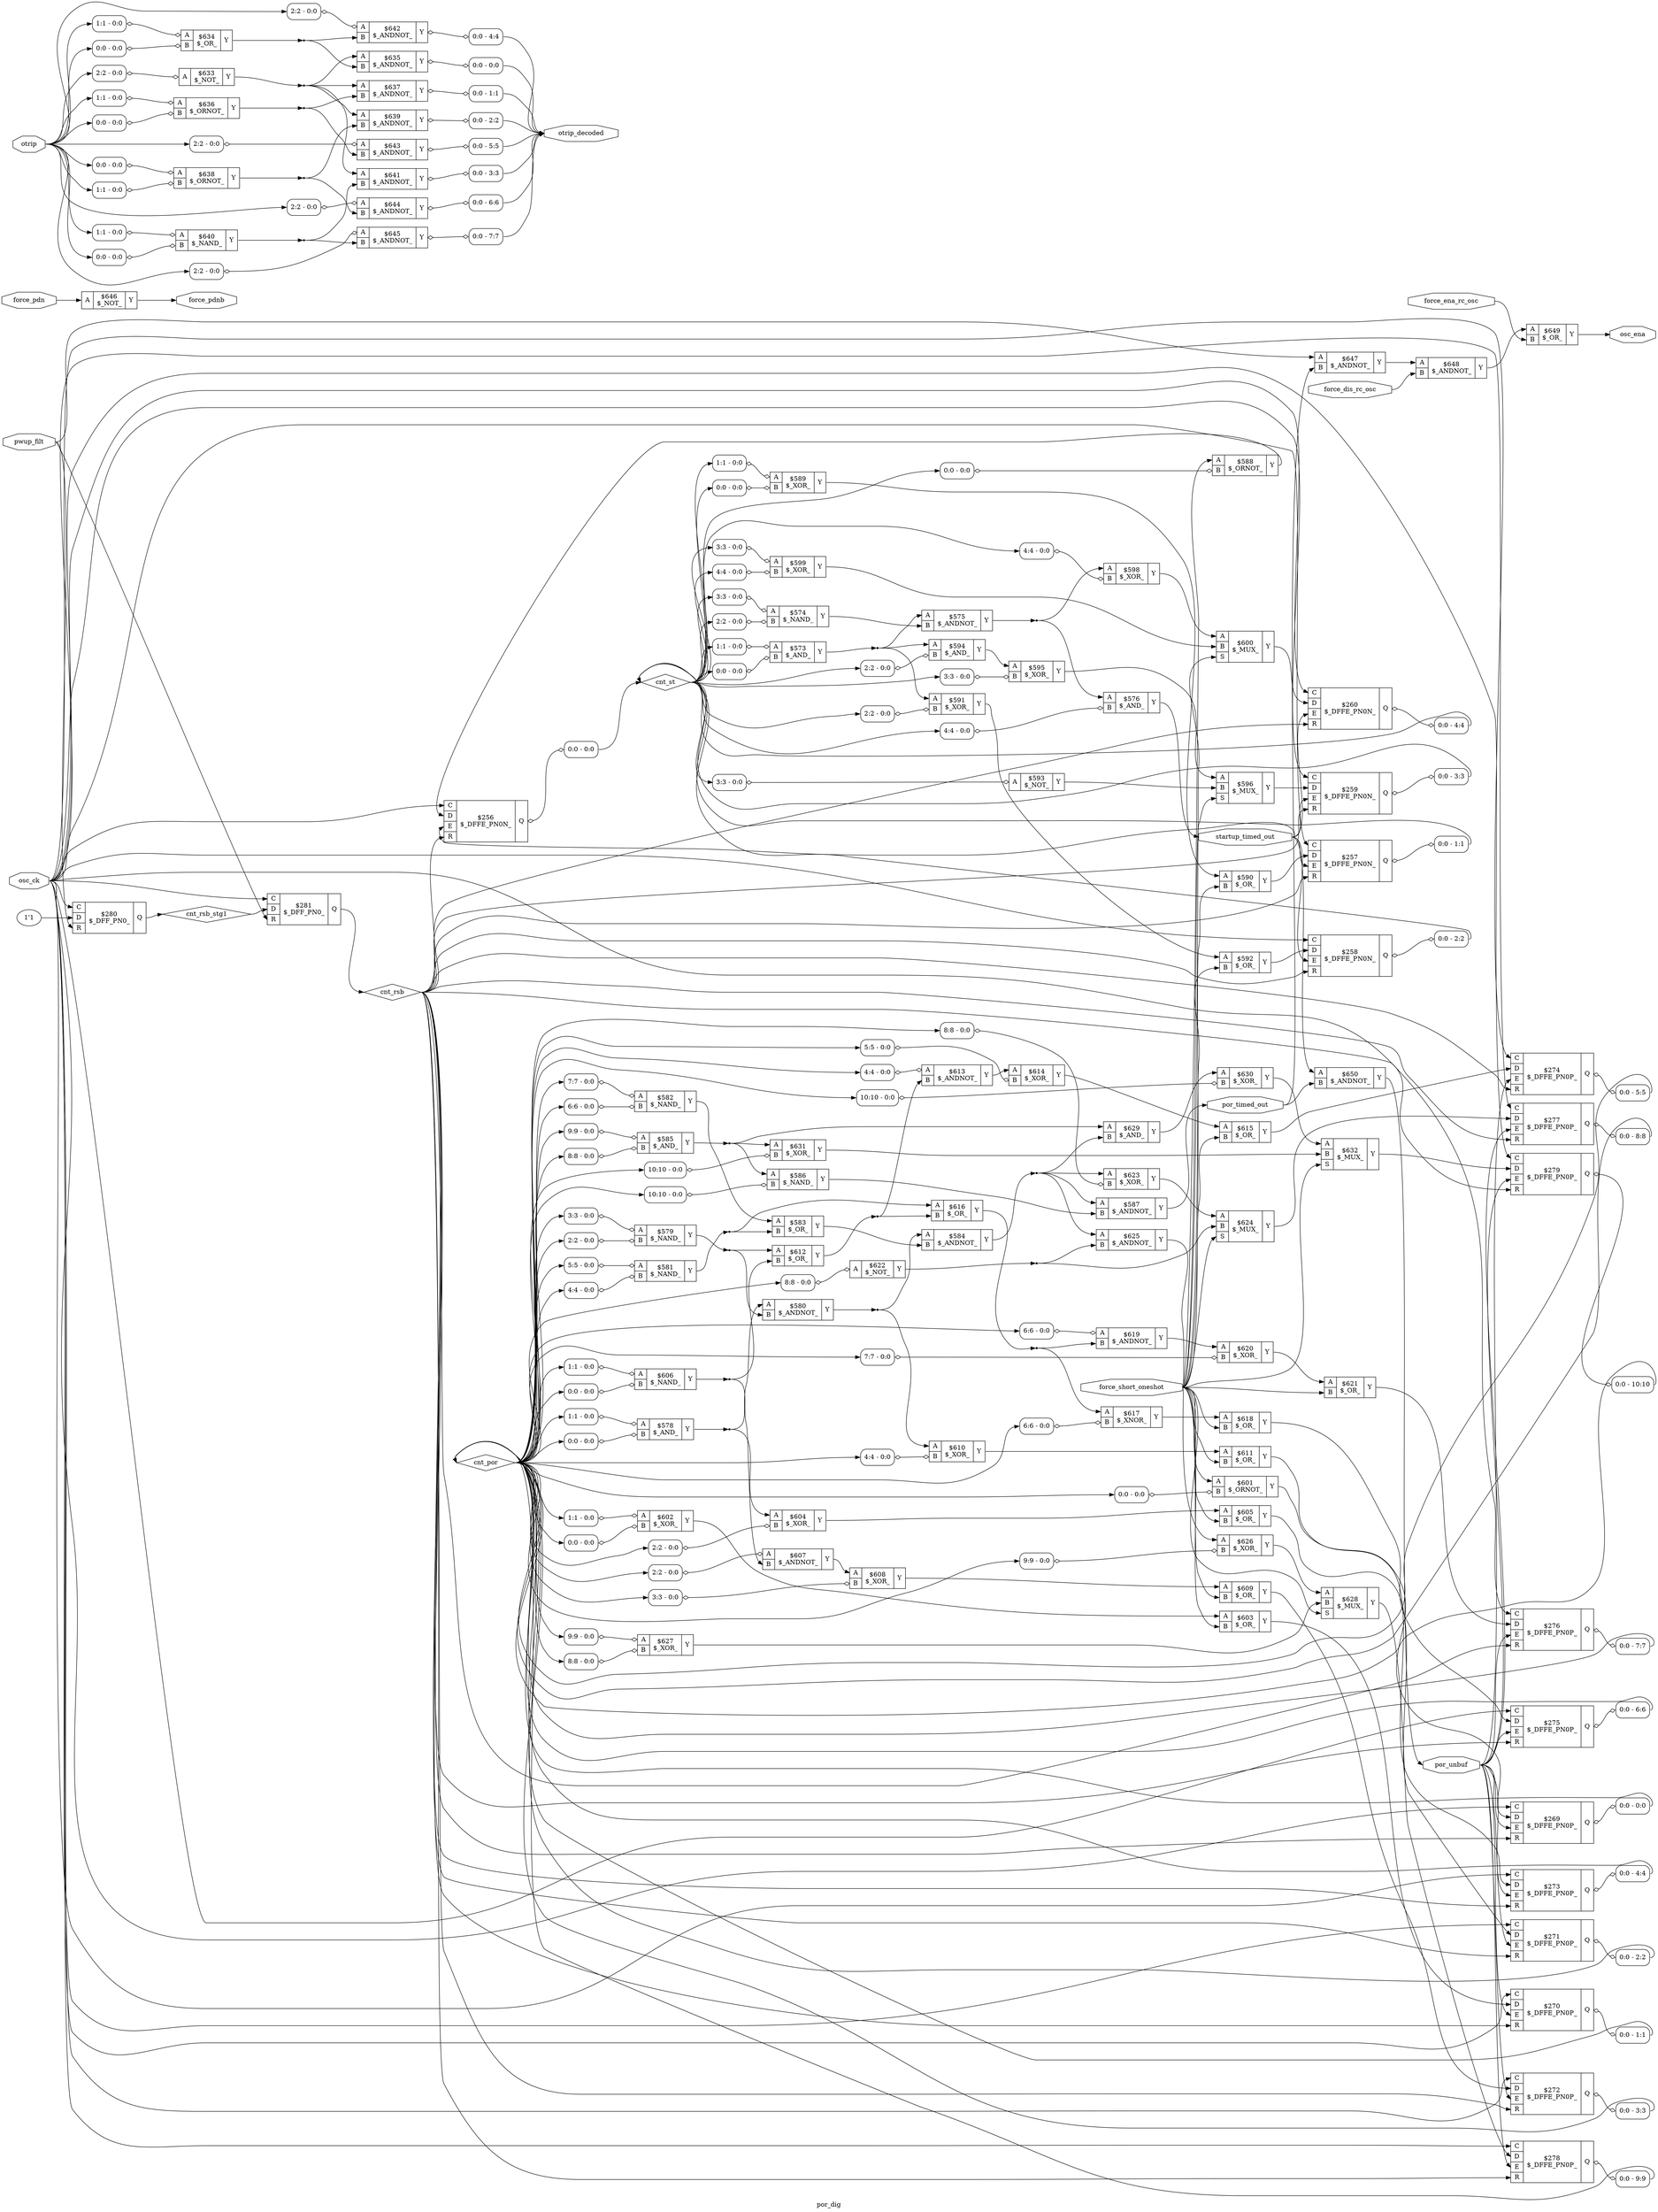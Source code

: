 digraph "por_dig" {
label="por_dig";
rankdir="LR";
remincross=true;
n64 [ shape=diamond, label="cnt_por", color="black", fontcolor="black" ];
n65 [ shape=diamond, label="cnt_rsb", color="black", fontcolor="black" ];
n66 [ shape=diamond, label="cnt_rsb_stg1", color="black", fontcolor="black" ];
n67 [ shape=diamond, label="cnt_st", color="black", fontcolor="black" ];
n68 [ shape=octagon, label="force_dis_rc_osc", color="black", fontcolor="black" ];
n69 [ shape=octagon, label="force_ena_rc_osc", color="black", fontcolor="black" ];
n70 [ shape=octagon, label="force_pdn", color="black", fontcolor="black" ];
n71 [ shape=octagon, label="force_pdnb", color="black", fontcolor="black" ];
n72 [ shape=octagon, label="force_short_oneshot", color="black", fontcolor="black" ];
n73 [ shape=octagon, label="osc_ck", color="black", fontcolor="black" ];
n74 [ shape=octagon, label="osc_ena", color="black", fontcolor="black" ];
n75 [ shape=octagon, label="otrip", color="black", fontcolor="black" ];
n76 [ shape=octagon, label="otrip_decoded", color="black", fontcolor="black" ];
n77 [ shape=octagon, label="por_timed_out", color="black", fontcolor="black" ];
n78 [ shape=octagon, label="por_unbuf", color="black", fontcolor="black" ];
n79 [ shape=octagon, label="pwup_filt", color="black", fontcolor="black" ];
n80 [ shape=octagon, label="startup_timed_out", color="black", fontcolor="black" ];
c84 [ shape=record, label="{{<p81> A|<p82> B}|$573\n$_AND_|{<p83> Y}}",  ];
x0 [ shape=record, style=rounded, label="<s0> 1:1 - 0:0 ", color="black", fontcolor="black" ];
x0:e -> c84:p81:w [arrowhead=odiamond, arrowtail=odiamond, dir=both, color="black", fontcolor="black", label=""];
x1 [ shape=record, style=rounded, label="<s0> 0:0 - 0:0 ", color="black", fontcolor="black" ];
x1:e -> c84:p82:w [arrowhead=odiamond, arrowtail=odiamond, dir=both, color="black", fontcolor="black", label=""];
c85 [ shape=record, label="{{<p81> A|<p82> B}|$574\n$_NAND_|{<p83> Y}}",  ];
x2 [ shape=record, style=rounded, label="<s0> 3:3 - 0:0 ", color="black", fontcolor="black" ];
x2:e -> c85:p81:w [arrowhead=odiamond, arrowtail=odiamond, dir=both, color="black", fontcolor="black", label=""];
x3 [ shape=record, style=rounded, label="<s0> 2:2 - 0:0 ", color="black", fontcolor="black" ];
x3:e -> c85:p82:w [arrowhead=odiamond, arrowtail=odiamond, dir=both, color="black", fontcolor="black", label=""];
c86 [ shape=record, label="{{<p81> A|<p82> B}|$575\n$_ANDNOT_|{<p83> Y}}",  ];
c87 [ shape=record, label="{{<p81> A|<p82> B}|$576\n$_AND_|{<p83> Y}}",  ];
x4 [ shape=record, style=rounded, label="<s0> 4:4 - 0:0 ", color="black", fontcolor="black" ];
x4:e -> c87:p82:w [arrowhead=odiamond, arrowtail=odiamond, dir=both, color="black", fontcolor="black", label=""];
c88 [ shape=record, label="{{<p81> A|<p82> B}|$578\n$_AND_|{<p83> Y}}",  ];
x5 [ shape=record, style=rounded, label="<s0> 1:1 - 0:0 ", color="black", fontcolor="black" ];
x5:e -> c88:p81:w [arrowhead=odiamond, arrowtail=odiamond, dir=both, color="black", fontcolor="black", label=""];
x6 [ shape=record, style=rounded, label="<s0> 0:0 - 0:0 ", color="black", fontcolor="black" ];
x6:e -> c88:p82:w [arrowhead=odiamond, arrowtail=odiamond, dir=both, color="black", fontcolor="black", label=""];
c89 [ shape=record, label="{{<p81> A|<p82> B}|$579\n$_NAND_|{<p83> Y}}",  ];
x7 [ shape=record, style=rounded, label="<s0> 3:3 - 0:0 ", color="black", fontcolor="black" ];
x7:e -> c89:p81:w [arrowhead=odiamond, arrowtail=odiamond, dir=both, color="black", fontcolor="black", label=""];
x8 [ shape=record, style=rounded, label="<s0> 2:2 - 0:0 ", color="black", fontcolor="black" ];
x8:e -> c89:p82:w [arrowhead=odiamond, arrowtail=odiamond, dir=both, color="black", fontcolor="black", label=""];
c90 [ shape=record, label="{{<p81> A|<p82> B}|$580\n$_ANDNOT_|{<p83> Y}}",  ];
c91 [ shape=record, label="{{<p81> A|<p82> B}|$581\n$_NAND_|{<p83> Y}}",  ];
x9 [ shape=record, style=rounded, label="<s0> 5:5 - 0:0 ", color="black", fontcolor="black" ];
x9:e -> c91:p81:w [arrowhead=odiamond, arrowtail=odiamond, dir=both, color="black", fontcolor="black", label=""];
x10 [ shape=record, style=rounded, label="<s0> 4:4 - 0:0 ", color="black", fontcolor="black" ];
x10:e -> c91:p82:w [arrowhead=odiamond, arrowtail=odiamond, dir=both, color="black", fontcolor="black", label=""];
c92 [ shape=record, label="{{<p81> A|<p82> B}|$582\n$_NAND_|{<p83> Y}}",  ];
x11 [ shape=record, style=rounded, label="<s0> 7:7 - 0:0 ", color="black", fontcolor="black" ];
x11:e -> c92:p81:w [arrowhead=odiamond, arrowtail=odiamond, dir=both, color="black", fontcolor="black", label=""];
x12 [ shape=record, style=rounded, label="<s0> 6:6 - 0:0 ", color="black", fontcolor="black" ];
x12:e -> c92:p82:w [arrowhead=odiamond, arrowtail=odiamond, dir=both, color="black", fontcolor="black", label=""];
c93 [ shape=record, label="{{<p81> A|<p82> B}|$583\n$_OR_|{<p83> Y}}",  ];
c94 [ shape=record, label="{{<p81> A|<p82> B}|$584\n$_ANDNOT_|{<p83> Y}}",  ];
c95 [ shape=record, label="{{<p81> A|<p82> B}|$585\n$_AND_|{<p83> Y}}",  ];
x13 [ shape=record, style=rounded, label="<s0> 9:9 - 0:0 ", color="black", fontcolor="black" ];
x13:e -> c95:p81:w [arrowhead=odiamond, arrowtail=odiamond, dir=both, color="black", fontcolor="black", label=""];
x14 [ shape=record, style=rounded, label="<s0> 8:8 - 0:0 ", color="black", fontcolor="black" ];
x14:e -> c95:p82:w [arrowhead=odiamond, arrowtail=odiamond, dir=both, color="black", fontcolor="black", label=""];
c96 [ shape=record, label="{{<p81> A|<p82> B}|$586\n$_NAND_|{<p83> Y}}",  ];
x15 [ shape=record, style=rounded, label="<s0> 10:10 - 0:0 ", color="black", fontcolor="black" ];
x15:e -> c96:p82:w [arrowhead=odiamond, arrowtail=odiamond, dir=both, color="black", fontcolor="black", label=""];
c97 [ shape=record, label="{{<p81> A|<p82> B}|$587\n$_ANDNOT_|{<p83> Y}}",  ];
c98 [ shape=record, label="{{<p81> A|<p82> B}|$588\n$_ORNOT_|{<p83> Y}}",  ];
x16 [ shape=record, style=rounded, label="<s0> 0:0 - 0:0 ", color="black", fontcolor="black" ];
x16:e -> c98:p82:w [arrowhead=odiamond, arrowtail=odiamond, dir=both, color="black", fontcolor="black", label=""];
c99 [ shape=record, label="{{<p81> A|<p82> B}|$589\n$_XOR_|{<p83> Y}}",  ];
x17 [ shape=record, style=rounded, label="<s0> 1:1 - 0:0 ", color="black", fontcolor="black" ];
x17:e -> c99:p81:w [arrowhead=odiamond, arrowtail=odiamond, dir=both, color="black", fontcolor="black", label=""];
x18 [ shape=record, style=rounded, label="<s0> 0:0 - 0:0 ", color="black", fontcolor="black" ];
x18:e -> c99:p82:w [arrowhead=odiamond, arrowtail=odiamond, dir=both, color="black", fontcolor="black", label=""];
c100 [ shape=record, label="{{<p81> A|<p82> B}|$590\n$_OR_|{<p83> Y}}",  ];
c101 [ shape=record, label="{{<p81> A|<p82> B}|$591\n$_XOR_|{<p83> Y}}",  ];
x19 [ shape=record, style=rounded, label="<s0> 2:2 - 0:0 ", color="black", fontcolor="black" ];
x19:e -> c101:p82:w [arrowhead=odiamond, arrowtail=odiamond, dir=both, color="black", fontcolor="black", label=""];
c102 [ shape=record, label="{{<p81> A|<p82> B}|$592\n$_OR_|{<p83> Y}}",  ];
c103 [ shape=record, label="{{<p81> A}|$593\n$_NOT_|{<p83> Y}}",  ];
x20 [ shape=record, style=rounded, label="<s0> 3:3 - 0:0 ", color="black", fontcolor="black" ];
x20:e -> c103:p81:w [arrowhead=odiamond, arrowtail=odiamond, dir=both, color="black", fontcolor="black", label=""];
c104 [ shape=record, label="{{<p81> A|<p82> B}|$594\n$_AND_|{<p83> Y}}",  ];
x21 [ shape=record, style=rounded, label="<s0> 2:2 - 0:0 ", color="black", fontcolor="black" ];
x21:e -> c104:p82:w [arrowhead=odiamond, arrowtail=odiamond, dir=both, color="black", fontcolor="black", label=""];
c105 [ shape=record, label="{{<p81> A|<p82> B}|$595\n$_XOR_|{<p83> Y}}",  ];
x22 [ shape=record, style=rounded, label="<s0> 3:3 - 0:0 ", color="black", fontcolor="black" ];
x22:e -> c105:p82:w [arrowhead=odiamond, arrowtail=odiamond, dir=both, color="black", fontcolor="black", label=""];
c107 [ shape=record, label="{{<p81> A|<p82> B|<p106> S}|$596\n$_MUX_|{<p83> Y}}",  ];
c108 [ shape=record, label="{{<p81> A|<p82> B}|$598\n$_XOR_|{<p83> Y}}",  ];
x23 [ shape=record, style=rounded, label="<s0> 4:4 - 0:0 ", color="black", fontcolor="black" ];
x23:e -> c108:p82:w [arrowhead=odiamond, arrowtail=odiamond, dir=both, color="black", fontcolor="black", label=""];
c109 [ shape=record, label="{{<p81> A|<p82> B}|$599\n$_XOR_|{<p83> Y}}",  ];
x24 [ shape=record, style=rounded, label="<s0> 3:3 - 0:0 ", color="black", fontcolor="black" ];
x24:e -> c109:p81:w [arrowhead=odiamond, arrowtail=odiamond, dir=both, color="black", fontcolor="black", label=""];
x25 [ shape=record, style=rounded, label="<s0> 4:4 - 0:0 ", color="black", fontcolor="black" ];
x25:e -> c109:p82:w [arrowhead=odiamond, arrowtail=odiamond, dir=both, color="black", fontcolor="black", label=""];
c110 [ shape=record, label="{{<p81> A|<p82> B|<p106> S}|$600\n$_MUX_|{<p83> Y}}",  ];
c111 [ shape=record, label="{{<p81> A|<p82> B}|$601\n$_ORNOT_|{<p83> Y}}",  ];
x26 [ shape=record, style=rounded, label="<s0> 0:0 - 0:0 ", color="black", fontcolor="black" ];
x26:e -> c111:p82:w [arrowhead=odiamond, arrowtail=odiamond, dir=both, color="black", fontcolor="black", label=""];
c112 [ shape=record, label="{{<p81> A|<p82> B}|$602\n$_XOR_|{<p83> Y}}",  ];
x27 [ shape=record, style=rounded, label="<s0> 1:1 - 0:0 ", color="black", fontcolor="black" ];
x27:e -> c112:p81:w [arrowhead=odiamond, arrowtail=odiamond, dir=both, color="black", fontcolor="black", label=""];
x28 [ shape=record, style=rounded, label="<s0> 0:0 - 0:0 ", color="black", fontcolor="black" ];
x28:e -> c112:p82:w [arrowhead=odiamond, arrowtail=odiamond, dir=both, color="black", fontcolor="black", label=""];
c113 [ shape=record, label="{{<p81> A|<p82> B}|$603\n$_OR_|{<p83> Y}}",  ];
c114 [ shape=record, label="{{<p81> A|<p82> B}|$604\n$_XOR_|{<p83> Y}}",  ];
x29 [ shape=record, style=rounded, label="<s0> 2:2 - 0:0 ", color="black", fontcolor="black" ];
x29:e -> c114:p82:w [arrowhead=odiamond, arrowtail=odiamond, dir=both, color="black", fontcolor="black", label=""];
c115 [ shape=record, label="{{<p81> A|<p82> B}|$605\n$_OR_|{<p83> Y}}",  ];
c116 [ shape=record, label="{{<p81> A|<p82> B}|$606\n$_NAND_|{<p83> Y}}",  ];
x30 [ shape=record, style=rounded, label="<s0> 1:1 - 0:0 ", color="black", fontcolor="black" ];
x30:e -> c116:p81:w [arrowhead=odiamond, arrowtail=odiamond, dir=both, color="black", fontcolor="black", label=""];
x31 [ shape=record, style=rounded, label="<s0> 0:0 - 0:0 ", color="black", fontcolor="black" ];
x31:e -> c116:p82:w [arrowhead=odiamond, arrowtail=odiamond, dir=both, color="black", fontcolor="black", label=""];
c117 [ shape=record, label="{{<p81> A|<p82> B}|$607\n$_ANDNOT_|{<p83> Y}}",  ];
x32 [ shape=record, style=rounded, label="<s0> 2:2 - 0:0 ", color="black", fontcolor="black" ];
x32:e -> c117:p81:w [arrowhead=odiamond, arrowtail=odiamond, dir=both, color="black", fontcolor="black", label=""];
c118 [ shape=record, label="{{<p81> A|<p82> B}|$608\n$_XOR_|{<p83> Y}}",  ];
x33 [ shape=record, style=rounded, label="<s0> 3:3 - 0:0 ", color="black", fontcolor="black" ];
x33:e -> c118:p82:w [arrowhead=odiamond, arrowtail=odiamond, dir=both, color="black", fontcolor="black", label=""];
c119 [ shape=record, label="{{<p81> A|<p82> B}|$609\n$_OR_|{<p83> Y}}",  ];
c120 [ shape=record, label="{{<p81> A|<p82> B}|$610\n$_XOR_|{<p83> Y}}",  ];
x34 [ shape=record, style=rounded, label="<s0> 4:4 - 0:0 ", color="black", fontcolor="black" ];
x34:e -> c120:p82:w [arrowhead=odiamond, arrowtail=odiamond, dir=both, color="black", fontcolor="black", label=""];
c121 [ shape=record, label="{{<p81> A|<p82> B}|$611\n$_OR_|{<p83> Y}}",  ];
c122 [ shape=record, label="{{<p81> A|<p82> B}|$612\n$_OR_|{<p83> Y}}",  ];
c123 [ shape=record, label="{{<p81> A|<p82> B}|$613\n$_ANDNOT_|{<p83> Y}}",  ];
x35 [ shape=record, style=rounded, label="<s0> 4:4 - 0:0 ", color="black", fontcolor="black" ];
x35:e -> c123:p81:w [arrowhead=odiamond, arrowtail=odiamond, dir=both, color="black", fontcolor="black", label=""];
c124 [ shape=record, label="{{<p81> A|<p82> B}|$614\n$_XOR_|{<p83> Y}}",  ];
x36 [ shape=record, style=rounded, label="<s0> 5:5 - 0:0 ", color="black", fontcolor="black" ];
x36:e -> c124:p82:w [arrowhead=odiamond, arrowtail=odiamond, dir=both, color="black", fontcolor="black", label=""];
c125 [ shape=record, label="{{<p81> A|<p82> B}|$615\n$_OR_|{<p83> Y}}",  ];
c126 [ shape=record, label="{{<p81> A|<p82> B}|$616\n$_OR_|{<p83> Y}}",  ];
c127 [ shape=record, label="{{<p81> A|<p82> B}|$617\n$_XNOR_|{<p83> Y}}",  ];
x37 [ shape=record, style=rounded, label="<s0> 6:6 - 0:0 ", color="black", fontcolor="black" ];
x37:e -> c127:p82:w [arrowhead=odiamond, arrowtail=odiamond, dir=both, color="black", fontcolor="black", label=""];
c128 [ shape=record, label="{{<p81> A|<p82> B}|$618\n$_OR_|{<p83> Y}}",  ];
c129 [ shape=record, label="{{<p81> A|<p82> B}|$619\n$_ANDNOT_|{<p83> Y}}",  ];
x38 [ shape=record, style=rounded, label="<s0> 6:6 - 0:0 ", color="black", fontcolor="black" ];
x38:e -> c129:p81:w [arrowhead=odiamond, arrowtail=odiamond, dir=both, color="black", fontcolor="black", label=""];
c130 [ shape=record, label="{{<p81> A|<p82> B}|$620\n$_XOR_|{<p83> Y}}",  ];
x39 [ shape=record, style=rounded, label="<s0> 7:7 - 0:0 ", color="black", fontcolor="black" ];
x39:e -> c130:p82:w [arrowhead=odiamond, arrowtail=odiamond, dir=both, color="black", fontcolor="black", label=""];
c131 [ shape=record, label="{{<p81> A|<p82> B}|$621\n$_OR_|{<p83> Y}}",  ];
c132 [ shape=record, label="{{<p81> A}|$622\n$_NOT_|{<p83> Y}}",  ];
x40 [ shape=record, style=rounded, label="<s0> 8:8 - 0:0 ", color="black", fontcolor="black" ];
x40:e -> c132:p81:w [arrowhead=odiamond, arrowtail=odiamond, dir=both, color="black", fontcolor="black", label=""];
c133 [ shape=record, label="{{<p81> A|<p82> B}|$623\n$_XOR_|{<p83> Y}}",  ];
x41 [ shape=record, style=rounded, label="<s0> 8:8 - 0:0 ", color="black", fontcolor="black" ];
x41:e -> c133:p82:w [arrowhead=odiamond, arrowtail=odiamond, dir=both, color="black", fontcolor="black", label=""];
c134 [ shape=record, label="{{<p81> A|<p82> B|<p106> S}|$624\n$_MUX_|{<p83> Y}}",  ];
c135 [ shape=record, label="{{<p81> A|<p82> B}|$625\n$_ANDNOT_|{<p83> Y}}",  ];
c136 [ shape=record, label="{{<p81> A|<p82> B}|$626\n$_XOR_|{<p83> Y}}",  ];
x42 [ shape=record, style=rounded, label="<s0> 9:9 - 0:0 ", color="black", fontcolor="black" ];
x42:e -> c136:p82:w [arrowhead=odiamond, arrowtail=odiamond, dir=both, color="black", fontcolor="black", label=""];
c137 [ shape=record, label="{{<p81> A|<p82> B}|$627\n$_XOR_|{<p83> Y}}",  ];
x43 [ shape=record, style=rounded, label="<s0> 9:9 - 0:0 ", color="black", fontcolor="black" ];
x43:e -> c137:p81:w [arrowhead=odiamond, arrowtail=odiamond, dir=both, color="black", fontcolor="black", label=""];
x44 [ shape=record, style=rounded, label="<s0> 8:8 - 0:0 ", color="black", fontcolor="black" ];
x44:e -> c137:p82:w [arrowhead=odiamond, arrowtail=odiamond, dir=both, color="black", fontcolor="black", label=""];
c138 [ shape=record, label="{{<p81> A|<p82> B|<p106> S}|$628\n$_MUX_|{<p83> Y}}",  ];
c139 [ shape=record, label="{{<p81> A|<p82> B}|$629\n$_AND_|{<p83> Y}}",  ];
c140 [ shape=record, label="{{<p81> A|<p82> B}|$630\n$_XOR_|{<p83> Y}}",  ];
x45 [ shape=record, style=rounded, label="<s0> 10:10 - 0:0 ", color="black", fontcolor="black" ];
x45:e -> c140:p82:w [arrowhead=odiamond, arrowtail=odiamond, dir=both, color="black", fontcolor="black", label=""];
c141 [ shape=record, label="{{<p81> A|<p82> B}|$631\n$_XOR_|{<p83> Y}}",  ];
x46 [ shape=record, style=rounded, label="<s0> 10:10 - 0:0 ", color="black", fontcolor="black" ];
x46:e -> c141:p82:w [arrowhead=odiamond, arrowtail=odiamond, dir=both, color="black", fontcolor="black", label=""];
c142 [ shape=record, label="{{<p81> A|<p82> B|<p106> S}|$632\n$_MUX_|{<p83> Y}}",  ];
c143 [ shape=record, label="{{<p81> A}|$633\n$_NOT_|{<p83> Y}}",  ];
x47 [ shape=record, style=rounded, label="<s0> 2:2 - 0:0 ", color="black", fontcolor="black" ];
x47:e -> c143:p81:w [arrowhead=odiamond, arrowtail=odiamond, dir=both, color="black", fontcolor="black", label=""];
c144 [ shape=record, label="{{<p81> A|<p82> B}|$634\n$_OR_|{<p83> Y}}",  ];
x48 [ shape=record, style=rounded, label="<s0> 1:1 - 0:0 ", color="black", fontcolor="black" ];
x48:e -> c144:p81:w [arrowhead=odiamond, arrowtail=odiamond, dir=both, color="black", fontcolor="black", label=""];
x49 [ shape=record, style=rounded, label="<s0> 0:0 - 0:0 ", color="black", fontcolor="black" ];
x49:e -> c144:p82:w [arrowhead=odiamond, arrowtail=odiamond, dir=both, color="black", fontcolor="black", label=""];
c145 [ shape=record, label="{{<p81> A|<p82> B}|$635\n$_ANDNOT_|{<p83> Y}}",  ];
x50 [ shape=record, style=rounded, label="<s0> 0:0 - 0:0 ", color="black", fontcolor="black" ];
c145:p83:e -> x50:w [arrowhead=odiamond, arrowtail=odiamond, dir=both, color="black", fontcolor="black", label=""];
c146 [ shape=record, label="{{<p81> A|<p82> B}|$636\n$_ORNOT_|{<p83> Y}}",  ];
x51 [ shape=record, style=rounded, label="<s0> 1:1 - 0:0 ", color="black", fontcolor="black" ];
x51:e -> c146:p81:w [arrowhead=odiamond, arrowtail=odiamond, dir=both, color="black", fontcolor="black", label=""];
x52 [ shape=record, style=rounded, label="<s0> 0:0 - 0:0 ", color="black", fontcolor="black" ];
x52:e -> c146:p82:w [arrowhead=odiamond, arrowtail=odiamond, dir=both, color="black", fontcolor="black", label=""];
c147 [ shape=record, label="{{<p81> A|<p82> B}|$637\n$_ANDNOT_|{<p83> Y}}",  ];
x53 [ shape=record, style=rounded, label="<s0> 0:0 - 1:1 ", color="black", fontcolor="black" ];
c147:p83:e -> x53:w [arrowhead=odiamond, arrowtail=odiamond, dir=both, color="black", fontcolor="black", label=""];
c148 [ shape=record, label="{{<p81> A|<p82> B}|$638\n$_ORNOT_|{<p83> Y}}",  ];
x54 [ shape=record, style=rounded, label="<s0> 0:0 - 0:0 ", color="black", fontcolor="black" ];
x54:e -> c148:p81:w [arrowhead=odiamond, arrowtail=odiamond, dir=both, color="black", fontcolor="black", label=""];
x55 [ shape=record, style=rounded, label="<s0> 1:1 - 0:0 ", color="black", fontcolor="black" ];
x55:e -> c148:p82:w [arrowhead=odiamond, arrowtail=odiamond, dir=both, color="black", fontcolor="black", label=""];
c149 [ shape=record, label="{{<p81> A|<p82> B}|$639\n$_ANDNOT_|{<p83> Y}}",  ];
x56 [ shape=record, style=rounded, label="<s0> 0:0 - 2:2 ", color="black", fontcolor="black" ];
c149:p83:e -> x56:w [arrowhead=odiamond, arrowtail=odiamond, dir=both, color="black", fontcolor="black", label=""];
c150 [ shape=record, label="{{<p81> A|<p82> B}|$640\n$_NAND_|{<p83> Y}}",  ];
x57 [ shape=record, style=rounded, label="<s0> 1:1 - 0:0 ", color="black", fontcolor="black" ];
x57:e -> c150:p81:w [arrowhead=odiamond, arrowtail=odiamond, dir=both, color="black", fontcolor="black", label=""];
x58 [ shape=record, style=rounded, label="<s0> 0:0 - 0:0 ", color="black", fontcolor="black" ];
x58:e -> c150:p82:w [arrowhead=odiamond, arrowtail=odiamond, dir=both, color="black", fontcolor="black", label=""];
c151 [ shape=record, label="{{<p81> A|<p82> B}|$641\n$_ANDNOT_|{<p83> Y}}",  ];
x59 [ shape=record, style=rounded, label="<s0> 0:0 - 3:3 ", color="black", fontcolor="black" ];
c151:p83:e -> x59:w [arrowhead=odiamond, arrowtail=odiamond, dir=both, color="black", fontcolor="black", label=""];
c152 [ shape=record, label="{{<p81> A|<p82> B}|$642\n$_ANDNOT_|{<p83> Y}}",  ];
x60 [ shape=record, style=rounded, label="<s0> 2:2 - 0:0 ", color="black", fontcolor="black" ];
x60:e -> c152:p81:w [arrowhead=odiamond, arrowtail=odiamond, dir=both, color="black", fontcolor="black", label=""];
x61 [ shape=record, style=rounded, label="<s0> 0:0 - 4:4 ", color="black", fontcolor="black" ];
c152:p83:e -> x61:w [arrowhead=odiamond, arrowtail=odiamond, dir=both, color="black", fontcolor="black", label=""];
c153 [ shape=record, label="{{<p81> A|<p82> B}|$643\n$_ANDNOT_|{<p83> Y}}",  ];
x62 [ shape=record, style=rounded, label="<s0> 2:2 - 0:0 ", color="black", fontcolor="black" ];
x62:e -> c153:p81:w [arrowhead=odiamond, arrowtail=odiamond, dir=both, color="black", fontcolor="black", label=""];
x63 [ shape=record, style=rounded, label="<s0> 0:0 - 5:5 ", color="black", fontcolor="black" ];
c153:p83:e -> x63:w [arrowhead=odiamond, arrowtail=odiamond, dir=both, color="black", fontcolor="black", label=""];
c154 [ shape=record, label="{{<p81> A|<p82> B}|$644\n$_ANDNOT_|{<p83> Y}}",  ];
x64 [ shape=record, style=rounded, label="<s0> 2:2 - 0:0 ", color="black", fontcolor="black" ];
x64:e -> c154:p81:w [arrowhead=odiamond, arrowtail=odiamond, dir=both, color="black", fontcolor="black", label=""];
x65 [ shape=record, style=rounded, label="<s0> 0:0 - 6:6 ", color="black", fontcolor="black" ];
c154:p83:e -> x65:w [arrowhead=odiamond, arrowtail=odiamond, dir=both, color="black", fontcolor="black", label=""];
c155 [ shape=record, label="{{<p81> A|<p82> B}|$645\n$_ANDNOT_|{<p83> Y}}",  ];
x66 [ shape=record, style=rounded, label="<s0> 2:2 - 0:0 ", color="black", fontcolor="black" ];
x66:e -> c155:p81:w [arrowhead=odiamond, arrowtail=odiamond, dir=both, color="black", fontcolor="black", label=""];
x67 [ shape=record, style=rounded, label="<s0> 0:0 - 7:7 ", color="black", fontcolor="black" ];
c155:p83:e -> x67:w [arrowhead=odiamond, arrowtail=odiamond, dir=both, color="black", fontcolor="black", label=""];
c156 [ shape=record, label="{{<p81> A}|$646\n$_NOT_|{<p83> Y}}",  ];
c157 [ shape=record, label="{{<p81> A|<p82> B}|$647\n$_ANDNOT_|{<p83> Y}}",  ];
c158 [ shape=record, label="{{<p81> A|<p82> B}|$648\n$_ANDNOT_|{<p83> Y}}",  ];
c159 [ shape=record, label="{{<p81> A|<p82> B}|$649\n$_OR_|{<p83> Y}}",  ];
c160 [ shape=record, label="{{<p81> A|<p82> B}|$650\n$_ANDNOT_|{<p83> Y}}",  ];
c166 [ shape=record, label="{{<p161> C|<p162> D|<p163> E|<p164> R}|$256\n$_DFFE_PN0N_|{<p165> Q}}",  ];
x68 [ shape=record, style=rounded, label="<s0> 0:0 - 0:0 ", color="black", fontcolor="black" ];
c166:p165:e -> x68:w [arrowhead=odiamond, arrowtail=odiamond, dir=both, color="black", fontcolor="black", label=""];
c167 [ shape=record, label="{{<p161> C|<p162> D|<p163> E|<p164> R}|$257\n$_DFFE_PN0N_|{<p165> Q}}",  ];
x69 [ shape=record, style=rounded, label="<s0> 0:0 - 1:1 ", color="black", fontcolor="black" ];
c167:p165:e -> x69:w [arrowhead=odiamond, arrowtail=odiamond, dir=both, color="black", fontcolor="black", label=""];
c168 [ shape=record, label="{{<p161> C|<p162> D|<p163> E|<p164> R}|$258\n$_DFFE_PN0N_|{<p165> Q}}",  ];
x70 [ shape=record, style=rounded, label="<s0> 0:0 - 2:2 ", color="black", fontcolor="black" ];
c168:p165:e -> x70:w [arrowhead=odiamond, arrowtail=odiamond, dir=both, color="black", fontcolor="black", label=""];
c169 [ shape=record, label="{{<p161> C|<p162> D|<p163> E|<p164> R}|$259\n$_DFFE_PN0N_|{<p165> Q}}",  ];
x71 [ shape=record, style=rounded, label="<s0> 0:0 - 3:3 ", color="black", fontcolor="black" ];
c169:p165:e -> x71:w [arrowhead=odiamond, arrowtail=odiamond, dir=both, color="black", fontcolor="black", label=""];
c170 [ shape=record, label="{{<p161> C|<p162> D|<p163> E|<p164> R}|$260\n$_DFFE_PN0N_|{<p165> Q}}",  ];
x72 [ shape=record, style=rounded, label="<s0> 0:0 - 4:4 ", color="black", fontcolor="black" ];
c170:p165:e -> x72:w [arrowhead=odiamond, arrowtail=odiamond, dir=both, color="black", fontcolor="black", label=""];
c171 [ shape=record, label="{{<p161> C|<p162> D|<p163> E|<p164> R}|$269\n$_DFFE_PN0P_|{<p165> Q}}",  ];
x73 [ shape=record, style=rounded, label="<s0> 0:0 - 0:0 ", color="black", fontcolor="black" ];
c171:p165:e -> x73:w [arrowhead=odiamond, arrowtail=odiamond, dir=both, color="black", fontcolor="black", label=""];
c172 [ shape=record, label="{{<p161> C|<p162> D|<p163> E|<p164> R}|$270\n$_DFFE_PN0P_|{<p165> Q}}",  ];
x74 [ shape=record, style=rounded, label="<s0> 0:0 - 1:1 ", color="black", fontcolor="black" ];
c172:p165:e -> x74:w [arrowhead=odiamond, arrowtail=odiamond, dir=both, color="black", fontcolor="black", label=""];
c173 [ shape=record, label="{{<p161> C|<p162> D|<p163> E|<p164> R}|$271\n$_DFFE_PN0P_|{<p165> Q}}",  ];
x75 [ shape=record, style=rounded, label="<s0> 0:0 - 2:2 ", color="black", fontcolor="black" ];
c173:p165:e -> x75:w [arrowhead=odiamond, arrowtail=odiamond, dir=both, color="black", fontcolor="black", label=""];
c174 [ shape=record, label="{{<p161> C|<p162> D|<p163> E|<p164> R}|$272\n$_DFFE_PN0P_|{<p165> Q}}",  ];
x76 [ shape=record, style=rounded, label="<s0> 0:0 - 3:3 ", color="black", fontcolor="black" ];
c174:p165:e -> x76:w [arrowhead=odiamond, arrowtail=odiamond, dir=both, color="black", fontcolor="black", label=""];
c175 [ shape=record, label="{{<p161> C|<p162> D|<p163> E|<p164> R}|$273\n$_DFFE_PN0P_|{<p165> Q}}",  ];
x77 [ shape=record, style=rounded, label="<s0> 0:0 - 4:4 ", color="black", fontcolor="black" ];
c175:p165:e -> x77:w [arrowhead=odiamond, arrowtail=odiamond, dir=both, color="black", fontcolor="black", label=""];
c176 [ shape=record, label="{{<p161> C|<p162> D|<p163> E|<p164> R}|$274\n$_DFFE_PN0P_|{<p165> Q}}",  ];
x78 [ shape=record, style=rounded, label="<s0> 0:0 - 5:5 ", color="black", fontcolor="black" ];
c176:p165:e -> x78:w [arrowhead=odiamond, arrowtail=odiamond, dir=both, color="black", fontcolor="black", label=""];
c177 [ shape=record, label="{{<p161> C|<p162> D|<p163> E|<p164> R}|$275\n$_DFFE_PN0P_|{<p165> Q}}",  ];
x79 [ shape=record, style=rounded, label="<s0> 0:0 - 6:6 ", color="black", fontcolor="black" ];
c177:p165:e -> x79:w [arrowhead=odiamond, arrowtail=odiamond, dir=both, color="black", fontcolor="black", label=""];
c178 [ shape=record, label="{{<p161> C|<p162> D|<p163> E|<p164> R}|$276\n$_DFFE_PN0P_|{<p165> Q}}",  ];
x80 [ shape=record, style=rounded, label="<s0> 0:0 - 7:7 ", color="black", fontcolor="black" ];
c178:p165:e -> x80:w [arrowhead=odiamond, arrowtail=odiamond, dir=both, color="black", fontcolor="black", label=""];
c179 [ shape=record, label="{{<p161> C|<p162> D|<p163> E|<p164> R}|$277\n$_DFFE_PN0P_|{<p165> Q}}",  ];
x81 [ shape=record, style=rounded, label="<s0> 0:0 - 8:8 ", color="black", fontcolor="black" ];
c179:p165:e -> x81:w [arrowhead=odiamond, arrowtail=odiamond, dir=both, color="black", fontcolor="black", label=""];
c180 [ shape=record, label="{{<p161> C|<p162> D|<p163> E|<p164> R}|$278\n$_DFFE_PN0P_|{<p165> Q}}",  ];
x82 [ shape=record, style=rounded, label="<s0> 0:0 - 9:9 ", color="black", fontcolor="black" ];
c180:p165:e -> x82:w [arrowhead=odiamond, arrowtail=odiamond, dir=both, color="black", fontcolor="black", label=""];
c181 [ shape=record, label="{{<p161> C|<p162> D|<p163> E|<p164> R}|$279\n$_DFFE_PN0P_|{<p165> Q}}",  ];
x83 [ shape=record, style=rounded, label="<s0> 0:0 - 10:10 ", color="black", fontcolor="black" ];
c181:p165:e -> x83:w [arrowhead=odiamond, arrowtail=odiamond, dir=both, color="black", fontcolor="black", label=""];
v84 [ label="1'1" ];
c182 [ shape=record, label="{{<p161> C|<p162> D|<p164> R}|$280\n$_DFF_PN0_|{<p165> Q}}",  ];
c183 [ shape=record, label="{{<p161> C|<p162> D|<p164> R}|$281\n$_DFF_PN0_|{<p165> Q}}",  ];
c111:p83:e -> c171:p162:w [color="black", fontcolor="black", label=""];
c134:p83:e -> c179:p162:w [color="black", fontcolor="black", label=""];
c138:p83:e -> c180:p162:w [color="black", fontcolor="black", label=""];
c129:p83:e -> c130:p81:w [color="black", fontcolor="black", label=""];
c130:p83:e -> c131:p81:w [color="black", fontcolor="black", label=""];
n14 [ shape=point ];
c132:p83:e -> n14:w [color="black", fontcolor="black", label=""];
n14:e -> c134:p82:w [color="black", fontcolor="black", label=""];
n14:e -> c135:p82:w [color="black", fontcolor="black", label=""];
c133:p83:e -> c134:p81:w [color="black", fontcolor="black", label=""];
c135:p83:e -> c136:p81:w [color="black", fontcolor="black", label=""];
c136:p83:e -> c138:p81:w [color="black", fontcolor="black", label=""];
c137:p83:e -> c138:p82:w [color="black", fontcolor="black", label=""];
c139:p83:e -> c140:p81:w [color="black", fontcolor="black", label=""];
c142:p83:e -> c181:p162:w [color="black", fontcolor="black", label=""];
c140:p83:e -> c142:p81:w [color="black", fontcolor="black", label=""];
c141:p83:e -> c142:p82:w [color="black", fontcolor="black", label=""];
n22 [ shape=point ];
c143:p83:e -> n22:w [color="black", fontcolor="black", label=""];
n22:e -> c145:p81:w [color="black", fontcolor="black", label=""];
n22:e -> c147:p81:w [color="black", fontcolor="black", label=""];
n22:e -> c149:p81:w [color="black", fontcolor="black", label=""];
n22:e -> c151:p81:w [color="black", fontcolor="black", label=""];
n23 [ shape=point ];
c144:p83:e -> n23:w [color="black", fontcolor="black", label=""];
n23:e -> c145:p82:w [color="black", fontcolor="black", label=""];
n23:e -> c152:p82:w [color="black", fontcolor="black", label=""];
n24 [ shape=point ];
c146:p83:e -> n24:w [color="black", fontcolor="black", label=""];
n24:e -> c147:p82:w [color="black", fontcolor="black", label=""];
n24:e -> c153:p82:w [color="black", fontcolor="black", label=""];
n25 [ shape=point ];
c148:p83:e -> n25:w [color="black", fontcolor="black", label=""];
n25:e -> c149:p82:w [color="black", fontcolor="black", label=""];
n25:e -> c154:p82:w [color="black", fontcolor="black", label=""];
n26 [ shape=point ];
c150:p83:e -> n26:w [color="black", fontcolor="black", label=""];
n26:e -> c151:p82:w [color="black", fontcolor="black", label=""];
n26:e -> c155:p82:w [color="black", fontcolor="black", label=""];
c157:p83:e -> c158:p81:w [color="black", fontcolor="black", label=""];
c158:p83:e -> c159:p81:w [color="black", fontcolor="black", label=""];
n29 [ shape=point ];
c84:p83:e -> n29:w [color="black", fontcolor="black", label=""];
n29:e -> c101:p81:w [color="black", fontcolor="black", label=""];
n29:e -> c104:p81:w [color="black", fontcolor="black", label=""];
n29:e -> c86:p81:w [color="black", fontcolor="black", label=""];
c113:p83:e -> c172:p162:w [color="black", fontcolor="black", label=""];
c85:p83:e -> c86:p82:w [color="black", fontcolor="black", label=""];
n31 [ shape=point ];
c86:p83:e -> n31:w [color="black", fontcolor="black", label=""];
n31:e -> c108:p81:w [color="black", fontcolor="black", label=""];
n31:e -> c87:p81:w [color="black", fontcolor="black", label=""];
n32 [ shape=point ];
c88:p83:e -> n32:w [color="black", fontcolor="black", label=""];
n32:e -> c114:p81:w [color="black", fontcolor="black", label=""];
n32:e -> c90:p81:w [color="black", fontcolor="black", label=""];
n33 [ shape=point ];
c89:p83:e -> n33:w [color="black", fontcolor="black", label=""];
n33:e -> c122:p81:w [color="black", fontcolor="black", label=""];
n33:e -> c90:p82:w [color="black", fontcolor="black", label=""];
n34 [ shape=point ];
c90:p83:e -> n34:w [color="black", fontcolor="black", label=""];
n34:e -> c120:p81:w [color="black", fontcolor="black", label=""];
n34:e -> c94:p81:w [color="black", fontcolor="black", label=""];
n35 [ shape=point ];
c91:p83:e -> n35:w [color="black", fontcolor="black", label=""];
n35:e -> c126:p81:w [color="black", fontcolor="black", label=""];
n35:e -> c93:p82:w [color="black", fontcolor="black", label=""];
c92:p83:e -> c93:p81:w [color="black", fontcolor="black", label=""];
c93:p83:e -> c94:p82:w [color="black", fontcolor="black", label=""];
n38 [ shape=point ];
c94:p83:e -> n38:w [color="black", fontcolor="black", label=""];
n38:e -> c133:p81:w [color="black", fontcolor="black", label=""];
n38:e -> c135:p81:w [color="black", fontcolor="black", label=""];
n38:e -> c139:p82:w [color="black", fontcolor="black", label=""];
n38:e -> c97:p81:w [color="black", fontcolor="black", label=""];
n39 [ shape=point ];
c95:p83:e -> n39:w [color="black", fontcolor="black", label=""];
n39:e -> c139:p81:w [color="black", fontcolor="black", label=""];
n39:e -> c141:p81:w [color="black", fontcolor="black", label=""];
n39:e -> c96:p81:w [color="black", fontcolor="black", label=""];
c115:p83:e -> c173:p162:w [color="black", fontcolor="black", label=""];
c96:p83:e -> c97:p82:w [color="black", fontcolor="black", label=""];
c99:p83:e -> c100:p81:w [color="black", fontcolor="black", label=""];
c101:p83:e -> c102:p81:w [color="black", fontcolor="black", label=""];
c103:p83:e -> c107:p82:w [color="black", fontcolor="black", label=""];
c104:p83:e -> c105:p81:w [color="black", fontcolor="black", label=""];
c105:p83:e -> c107:p81:w [color="black", fontcolor="black", label=""];
c108:p83:e -> c110:p81:w [color="black", fontcolor="black", label=""];
c109:p83:e -> c110:p82:w [color="black", fontcolor="black", label=""];
c112:p83:e -> c113:p81:w [color="black", fontcolor="black", label=""];
c114:p83:e -> c115:p81:w [color="black", fontcolor="black", label=""];
c119:p83:e -> c174:p162:w [color="black", fontcolor="black", label=""];
n50 [ shape=point ];
c116:p83:e -> n50:w [color="black", fontcolor="black", label=""];
n50:e -> c117:p82:w [color="black", fontcolor="black", label=""];
n50:e -> c122:p82:w [color="black", fontcolor="black", label=""];
c117:p83:e -> c118:p81:w [color="black", fontcolor="black", label=""];
c118:p83:e -> c119:p81:w [color="black", fontcolor="black", label=""];
c120:p83:e -> c121:p81:w [color="black", fontcolor="black", label=""];
n54 [ shape=point ];
c122:p83:e -> n54:w [color="black", fontcolor="black", label=""];
n54:e -> c123:p82:w [color="black", fontcolor="black", label=""];
n54:e -> c126:p82:w [color="black", fontcolor="black", label=""];
c123:p83:e -> c124:p81:w [color="black", fontcolor="black", label=""];
c124:p83:e -> c125:p81:w [color="black", fontcolor="black", label=""];
n57 [ shape=point ];
c126:p83:e -> n57:w [color="black", fontcolor="black", label=""];
n57:e -> c127:p81:w [color="black", fontcolor="black", label=""];
n57:e -> c129:p82:w [color="black", fontcolor="black", label=""];
c127:p83:e -> c128:p81:w [color="black", fontcolor="black", label=""];
c98:p83:e -> c166:p162:w [color="black", fontcolor="black", label=""];
c121:p83:e -> c175:p162:w [color="black", fontcolor="black", label=""];
c100:p83:e -> c167:p162:w [color="black", fontcolor="black", label=""];
c102:p83:e -> c168:p162:w [color="black", fontcolor="black", label=""];
c107:p83:e -> c169:p162:w [color="black", fontcolor="black", label=""];
c110:p83:e -> c170:p162:w [color="black", fontcolor="black", label=""];
x73:s0:e -> n64:w [color="black", fontcolor="black", label=""];
x74:s0:e -> n64:w [color="black", fontcolor="black", label=""];
x75:s0:e -> n64:w [color="black", fontcolor="black", label=""];
x76:s0:e -> n64:w [color="black", fontcolor="black", label=""];
x77:s0:e -> n64:w [color="black", fontcolor="black", label=""];
x78:s0:e -> n64:w [color="black", fontcolor="black", label=""];
x79:s0:e -> n64:w [color="black", fontcolor="black", label=""];
x80:s0:e -> n64:w [color="black", fontcolor="black", label=""];
x81:s0:e -> n64:w [color="black", fontcolor="black", label=""];
x82:s0:e -> n64:w [color="black", fontcolor="black", label=""];
x83:s0:e -> n64:w [color="black", fontcolor="black", label=""];
n64:e -> x10:s0:w [color="black", fontcolor="black", label=""];
n64:e -> x11:s0:w [color="black", fontcolor="black", label=""];
n64:e -> x12:s0:w [color="black", fontcolor="black", label=""];
n64:e -> x13:s0:w [color="black", fontcolor="black", label=""];
n64:e -> x14:s0:w [color="black", fontcolor="black", label=""];
n64:e -> x15:s0:w [color="black", fontcolor="black", label=""];
n64:e -> x26:s0:w [color="black", fontcolor="black", label=""];
n64:e -> x27:s0:w [color="black", fontcolor="black", label=""];
n64:e -> x28:s0:w [color="black", fontcolor="black", label=""];
n64:e -> x29:s0:w [color="black", fontcolor="black", label=""];
n64:e -> x30:s0:w [color="black", fontcolor="black", label=""];
n64:e -> x31:s0:w [color="black", fontcolor="black", label=""];
n64:e -> x32:s0:w [color="black", fontcolor="black", label=""];
n64:e -> x33:s0:w [color="black", fontcolor="black", label=""];
n64:e -> x34:s0:w [color="black", fontcolor="black", label=""];
n64:e -> x35:s0:w [color="black", fontcolor="black", label=""];
n64:e -> x36:s0:w [color="black", fontcolor="black", label=""];
n64:e -> x37:s0:w [color="black", fontcolor="black", label=""];
n64:e -> x38:s0:w [color="black", fontcolor="black", label=""];
n64:e -> x39:s0:w [color="black", fontcolor="black", label=""];
n64:e -> x40:s0:w [color="black", fontcolor="black", label=""];
n64:e -> x41:s0:w [color="black", fontcolor="black", label=""];
n64:e -> x42:s0:w [color="black", fontcolor="black", label=""];
n64:e -> x43:s0:w [color="black", fontcolor="black", label=""];
n64:e -> x44:s0:w [color="black", fontcolor="black", label=""];
n64:e -> x45:s0:w [color="black", fontcolor="black", label=""];
n64:e -> x46:s0:w [color="black", fontcolor="black", label=""];
n64:e -> x5:s0:w [color="black", fontcolor="black", label=""];
n64:e -> x6:s0:w [color="black", fontcolor="black", label=""];
n64:e -> x7:s0:w [color="black", fontcolor="black", label=""];
n64:e -> x8:s0:w [color="black", fontcolor="black", label=""];
n64:e -> x9:s0:w [color="black", fontcolor="black", label=""];
c183:p165:e -> n65:w [color="black", fontcolor="black", label=""];
n65:e -> c166:p164:w [color="black", fontcolor="black", label=""];
n65:e -> c167:p164:w [color="black", fontcolor="black", label=""];
n65:e -> c168:p164:w [color="black", fontcolor="black", label=""];
n65:e -> c169:p164:w [color="black", fontcolor="black", label=""];
n65:e -> c170:p164:w [color="black", fontcolor="black", label=""];
n65:e -> c171:p164:w [color="black", fontcolor="black", label=""];
n65:e -> c172:p164:w [color="black", fontcolor="black", label=""];
n65:e -> c173:p164:w [color="black", fontcolor="black", label=""];
n65:e -> c174:p164:w [color="black", fontcolor="black", label=""];
n65:e -> c175:p164:w [color="black", fontcolor="black", label=""];
n65:e -> c176:p164:w [color="black", fontcolor="black", label=""];
n65:e -> c177:p164:w [color="black", fontcolor="black", label=""];
n65:e -> c178:p164:w [color="black", fontcolor="black", label=""];
n65:e -> c179:p164:w [color="black", fontcolor="black", label=""];
n65:e -> c180:p164:w [color="black", fontcolor="black", label=""];
n65:e -> c181:p164:w [color="black", fontcolor="black", label=""];
c182:p165:e -> n66:w [color="black", fontcolor="black", label=""];
n66:e -> c183:p162:w [color="black", fontcolor="black", label=""];
x68:s0:e -> n67:w [color="black", fontcolor="black", label=""];
x69:s0:e -> n67:w [color="black", fontcolor="black", label=""];
x70:s0:e -> n67:w [color="black", fontcolor="black", label=""];
x71:s0:e -> n67:w [color="black", fontcolor="black", label=""];
x72:s0:e -> n67:w [color="black", fontcolor="black", label=""];
n67:e -> x0:s0:w [color="black", fontcolor="black", label=""];
n67:e -> x16:s0:w [color="black", fontcolor="black", label=""];
n67:e -> x17:s0:w [color="black", fontcolor="black", label=""];
n67:e -> x18:s0:w [color="black", fontcolor="black", label=""];
n67:e -> x19:s0:w [color="black", fontcolor="black", label=""];
n67:e -> x1:s0:w [color="black", fontcolor="black", label=""];
n67:e -> x20:s0:w [color="black", fontcolor="black", label=""];
n67:e -> x21:s0:w [color="black", fontcolor="black", label=""];
n67:e -> x22:s0:w [color="black", fontcolor="black", label=""];
n67:e -> x23:s0:w [color="black", fontcolor="black", label=""];
n67:e -> x24:s0:w [color="black", fontcolor="black", label=""];
n67:e -> x25:s0:w [color="black", fontcolor="black", label=""];
n67:e -> x2:s0:w [color="black", fontcolor="black", label=""];
n67:e -> x3:s0:w [color="black", fontcolor="black", label=""];
n67:e -> x4:s0:w [color="black", fontcolor="black", label=""];
n68:e -> c158:p82:w [color="black", fontcolor="black", label=""];
n69:e -> c159:p82:w [color="black", fontcolor="black", label=""];
c125:p83:e -> c176:p162:w [color="black", fontcolor="black", label=""];
n70:e -> c156:p81:w [color="black", fontcolor="black", label=""];
c156:p83:e -> n71:w [color="black", fontcolor="black", label=""];
n72:e -> c100:p82:w [color="black", fontcolor="black", label=""];
n72:e -> c102:p82:w [color="black", fontcolor="black", label=""];
n72:e -> c107:p106:w [color="black", fontcolor="black", label=""];
n72:e -> c110:p106:w [color="black", fontcolor="black", label=""];
n72:e -> c111:p81:w [color="black", fontcolor="black", label=""];
n72:e -> c113:p82:w [color="black", fontcolor="black", label=""];
n72:e -> c115:p82:w [color="black", fontcolor="black", label=""];
n72:e -> c119:p82:w [color="black", fontcolor="black", label=""];
n72:e -> c121:p82:w [color="black", fontcolor="black", label=""];
n72:e -> c125:p82:w [color="black", fontcolor="black", label=""];
n72:e -> c128:p82:w [color="black", fontcolor="black", label=""];
n72:e -> c131:p82:w [color="black", fontcolor="black", label=""];
n72:e -> c134:p106:w [color="black", fontcolor="black", label=""];
n72:e -> c138:p106:w [color="black", fontcolor="black", label=""];
n72:e -> c142:p106:w [color="black", fontcolor="black", label=""];
n72:e -> c98:p81:w [color="black", fontcolor="black", label=""];
n73:e -> c166:p161:w [color="black", fontcolor="black", label=""];
n73:e -> c167:p161:w [color="black", fontcolor="black", label=""];
n73:e -> c168:p161:w [color="black", fontcolor="black", label=""];
n73:e -> c169:p161:w [color="black", fontcolor="black", label=""];
n73:e -> c170:p161:w [color="black", fontcolor="black", label=""];
n73:e -> c171:p161:w [color="black", fontcolor="black", label=""];
n73:e -> c172:p161:w [color="black", fontcolor="black", label=""];
n73:e -> c173:p161:w [color="black", fontcolor="black", label=""];
n73:e -> c174:p161:w [color="black", fontcolor="black", label=""];
n73:e -> c175:p161:w [color="black", fontcolor="black", label=""];
n73:e -> c176:p161:w [color="black", fontcolor="black", label=""];
n73:e -> c177:p161:w [color="black", fontcolor="black", label=""];
n73:e -> c178:p161:w [color="black", fontcolor="black", label=""];
n73:e -> c179:p161:w [color="black", fontcolor="black", label=""];
n73:e -> c180:p161:w [color="black", fontcolor="black", label=""];
n73:e -> c181:p161:w [color="black", fontcolor="black", label=""];
n73:e -> c182:p161:w [color="black", fontcolor="black", label=""];
n73:e -> c183:p161:w [color="black", fontcolor="black", label=""];
c159:p83:e -> n74:w [color="black", fontcolor="black", label=""];
n75:e -> x47:s0:w [color="black", fontcolor="black", label=""];
n75:e -> x48:s0:w [color="black", fontcolor="black", label=""];
n75:e -> x49:s0:w [color="black", fontcolor="black", label=""];
n75:e -> x51:s0:w [color="black", fontcolor="black", label=""];
n75:e -> x52:s0:w [color="black", fontcolor="black", label=""];
n75:e -> x54:s0:w [color="black", fontcolor="black", label=""];
n75:e -> x55:s0:w [color="black", fontcolor="black", label=""];
n75:e -> x57:s0:w [color="black", fontcolor="black", label=""];
n75:e -> x58:s0:w [color="black", fontcolor="black", label=""];
n75:e -> x60:s0:w [color="black", fontcolor="black", label=""];
n75:e -> x62:s0:w [color="black", fontcolor="black", label=""];
n75:e -> x64:s0:w [color="black", fontcolor="black", label=""];
n75:e -> x66:s0:w [color="black", fontcolor="black", label=""];
x50:s0:e -> n76:w [color="black", fontcolor="black", label=""];
x53:s0:e -> n76:w [color="black", fontcolor="black", label=""];
x56:s0:e -> n76:w [color="black", fontcolor="black", label=""];
x59:s0:e -> n76:w [color="black", fontcolor="black", label=""];
x61:s0:e -> n76:w [color="black", fontcolor="black", label=""];
x63:s0:e -> n76:w [color="black", fontcolor="black", label=""];
x65:s0:e -> n76:w [color="black", fontcolor="black", label=""];
x67:s0:e -> n76:w [color="black", fontcolor="black", label=""];
c97:p83:e -> n77:w [color="black", fontcolor="black", label=""];
n77:e -> c157:p82:w [color="black", fontcolor="black", label=""];
n77:e -> c160:p82:w [color="black", fontcolor="black", label=""];
c160:p83:e -> n78:w [color="black", fontcolor="black", label=""];
n78:e -> c171:p163:w [color="black", fontcolor="black", label=""];
n78:e -> c172:p163:w [color="black", fontcolor="black", label=""];
n78:e -> c173:p163:w [color="black", fontcolor="black", label=""];
n78:e -> c174:p163:w [color="black", fontcolor="black", label=""];
n78:e -> c175:p163:w [color="black", fontcolor="black", label=""];
n78:e -> c176:p163:w [color="black", fontcolor="black", label=""];
n78:e -> c177:p163:w [color="black", fontcolor="black", label=""];
n78:e -> c178:p163:w [color="black", fontcolor="black", label=""];
n78:e -> c179:p163:w [color="black", fontcolor="black", label=""];
n78:e -> c180:p163:w [color="black", fontcolor="black", label=""];
n78:e -> c181:p163:w [color="black", fontcolor="black", label=""];
n79:e -> c157:p81:w [color="black", fontcolor="black", label=""];
n79:e -> c182:p164:w [color="black", fontcolor="black", label=""];
n79:e -> c183:p164:w [color="black", fontcolor="black", label=""];
c128:p83:e -> c177:p162:w [color="black", fontcolor="black", label=""];
c87:p83:e -> n80:w [color="black", fontcolor="black", label=""];
n80:e -> c160:p81:w [color="black", fontcolor="black", label=""];
n80:e -> c166:p163:w [color="black", fontcolor="black", label=""];
n80:e -> c167:p163:w [color="black", fontcolor="black", label=""];
n80:e -> c168:p163:w [color="black", fontcolor="black", label=""];
n80:e -> c169:p163:w [color="black", fontcolor="black", label=""];
n80:e -> c170:p163:w [color="black", fontcolor="black", label=""];
c131:p83:e -> c178:p162:w [color="black", fontcolor="black", label=""];
v84:e -> c182:p162:w [color="black", fontcolor="black", label=""];
}
